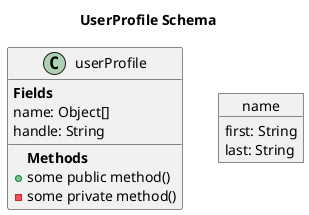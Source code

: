 @startuml
title  UserProfile Schema
class userProfile {
{field} <b>Fields</b>
name: Object[]
handle: String

{method}<b>Methods</b>
+some public method()
-some private method()
}

object name {
first: String
last: String
}

@enduml